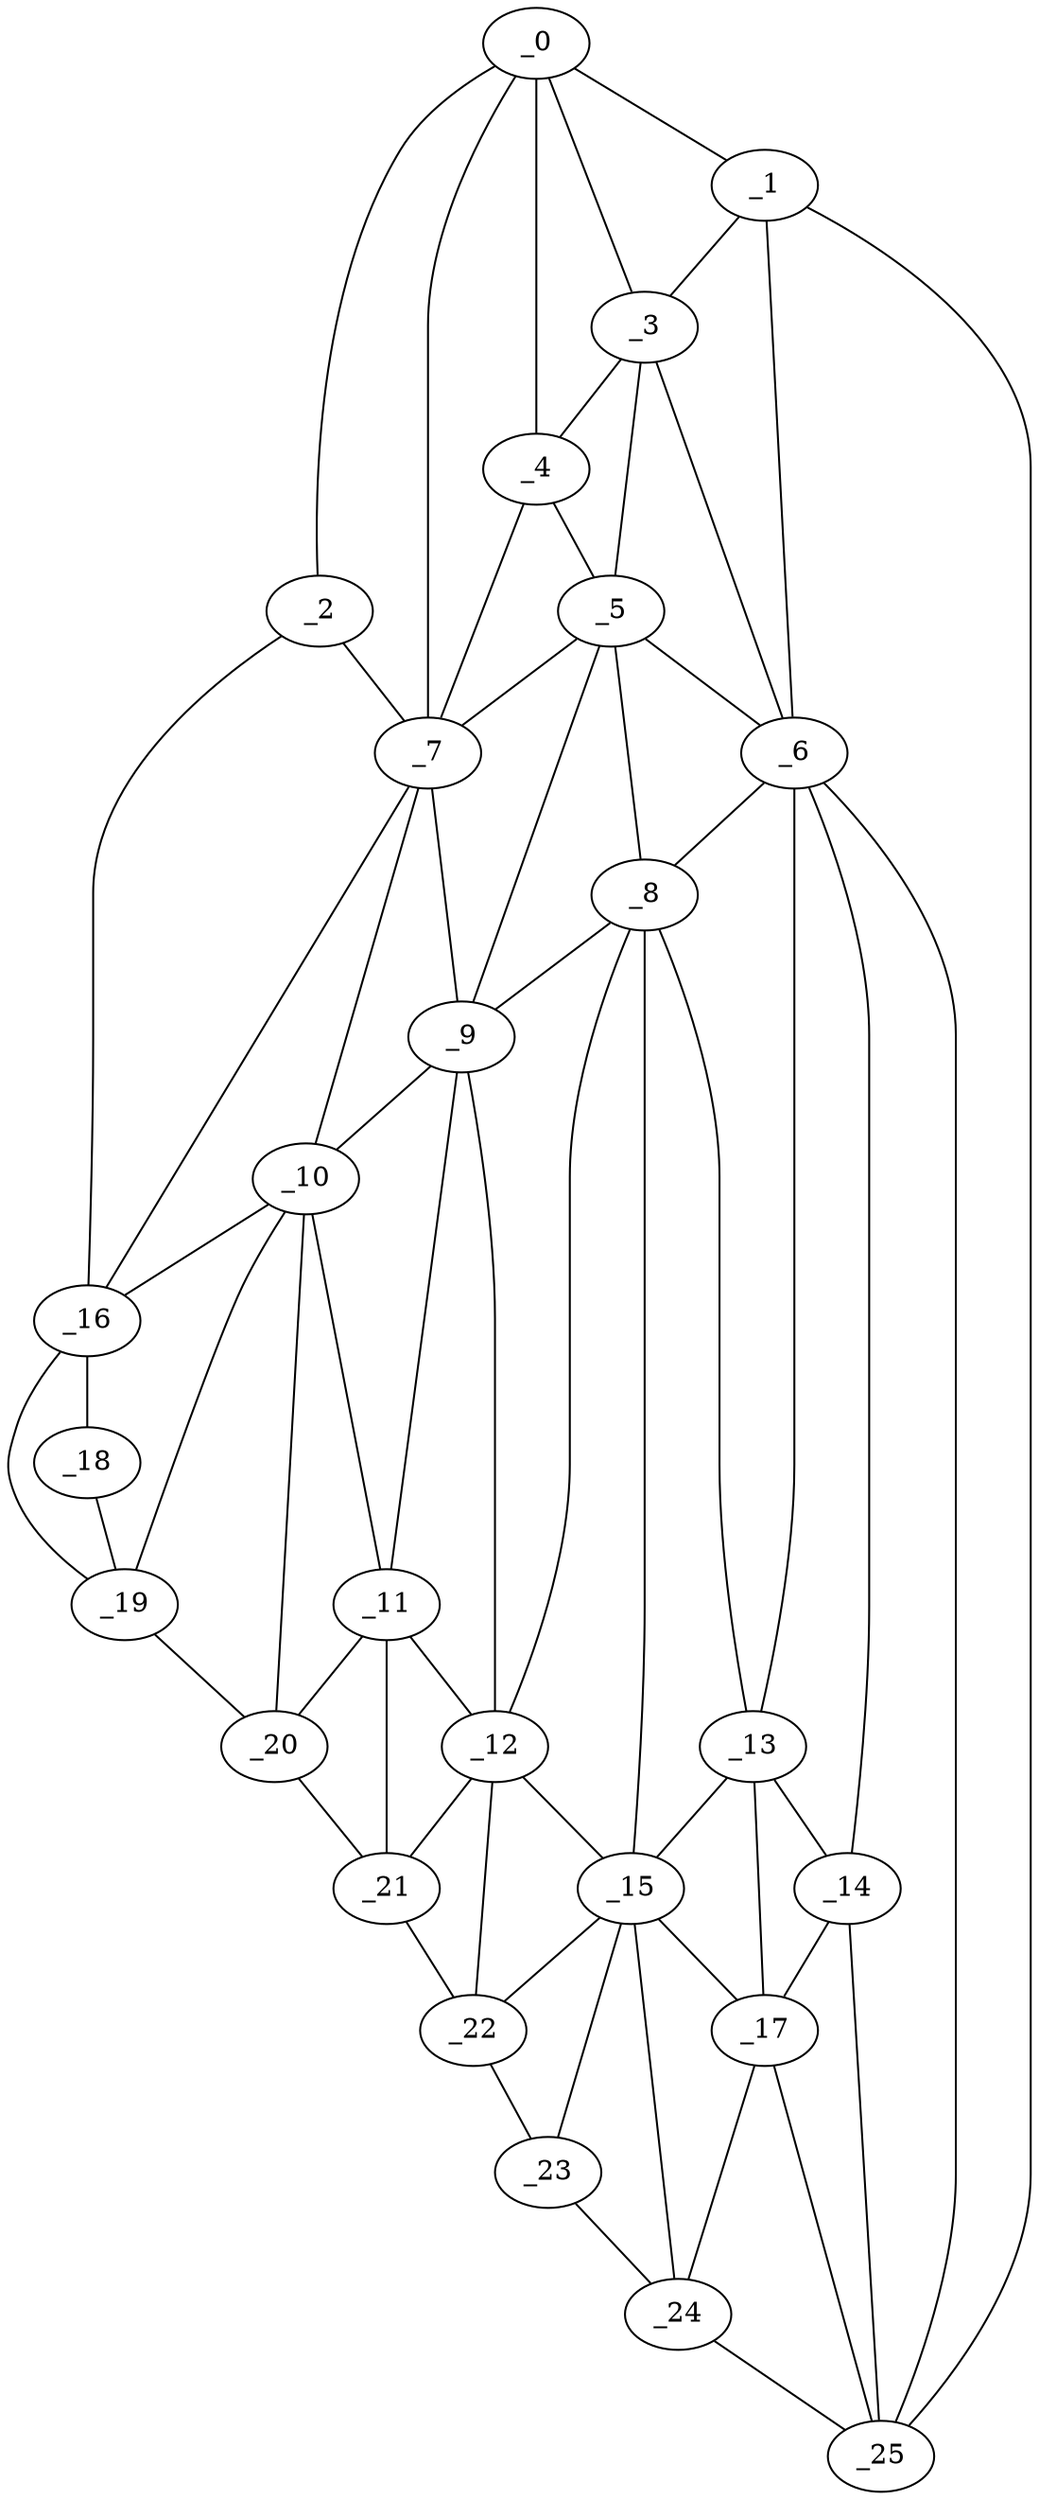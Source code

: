 graph "obj5__30.gxl" {
	_0	 [x=37,
		y=57];
	_1	 [x=39,
		y=113];
	_0 -- _1	 [valence=1];
	_2	 [x=42,
		y=27];
	_0 -- _2	 [valence=1];
	_3	 [x=42,
		y=77];
	_0 -- _3	 [valence=1];
	_4	 [x=45,
		y=70];
	_0 -- _4	 [valence=2];
	_7	 [x=63,
		y=63];
	_0 -- _7	 [valence=1];
	_1 -- _3	 [valence=2];
	_6	 [x=62,
		y=110];
	_1 -- _6	 [valence=1];
	_25	 [x=94,
		y=118];
	_1 -- _25	 [valence=1];
	_2 -- _7	 [valence=1];
	_16	 [x=88,
		y=27];
	_2 -- _16	 [valence=1];
	_3 -- _4	 [valence=1];
	_5	 [x=54,
		y=75];
	_3 -- _5	 [valence=1];
	_3 -- _6	 [valence=2];
	_4 -- _5	 [valence=2];
	_4 -- _7	 [valence=1];
	_5 -- _6	 [valence=2];
	_5 -- _7	 [valence=2];
	_8	 [x=66,
		y=81];
	_5 -- _8	 [valence=2];
	_9	 [x=67,
		y=75];
	_5 -- _9	 [valence=1];
	_6 -- _8	 [valence=2];
	_13	 [x=76,
		y=109];
	_6 -- _13	 [valence=1];
	_14	 [x=85,
		y=114];
	_6 -- _14	 [valence=2];
	_6 -- _25	 [valence=1];
	_7 -- _9	 [valence=1];
	_10	 [x=71,
		y=63];
	_7 -- _10	 [valence=2];
	_7 -- _16	 [valence=1];
	_8 -- _9	 [valence=2];
	_12	 [x=76,
		y=80];
	_8 -- _12	 [valence=1];
	_8 -- _13	 [valence=2];
	_15	 [x=86,
		y=97];
	_8 -- _15	 [valence=1];
	_9 -- _10	 [valence=2];
	_11	 [x=74,
		y=74];
	_9 -- _11	 [valence=2];
	_9 -- _12	 [valence=2];
	_10 -- _11	 [valence=1];
	_10 -- _16	 [valence=2];
	_19	 [x=94,
		y=47];
	_10 -- _19	 [valence=2];
	_20	 [x=94,
		y=58];
	_10 -- _20	 [valence=1];
	_11 -- _12	 [valence=1];
	_11 -- _20	 [valence=2];
	_21	 [x=94,
		y=81];
	_11 -- _21	 [valence=1];
	_12 -- _15	 [valence=2];
	_12 -- _21	 [valence=2];
	_22	 [x=94,
		y=91];
	_12 -- _22	 [valence=2];
	_13 -- _14	 [valence=2];
	_13 -- _15	 [valence=2];
	_17	 [x=89,
		y=109];
	_13 -- _17	 [valence=2];
	_14 -- _17	 [valence=1];
	_14 -- _25	 [valence=1];
	_15 -- _17	 [valence=2];
	_15 -- _22	 [valence=1];
	_23	 [x=94,
		y=96];
	_15 -- _23	 [valence=2];
	_24	 [x=94,
		y=108];
	_15 -- _24	 [valence=1];
	_18	 [x=94,
		y=35];
	_16 -- _18	 [valence=1];
	_16 -- _19	 [valence=1];
	_17 -- _24	 [valence=2];
	_17 -- _25	 [valence=2];
	_18 -- _19	 [valence=1];
	_19 -- _20	 [valence=1];
	_20 -- _21	 [valence=1];
	_21 -- _22	 [valence=1];
	_22 -- _23	 [valence=1];
	_23 -- _24	 [valence=1];
	_24 -- _25	 [valence=1];
}
